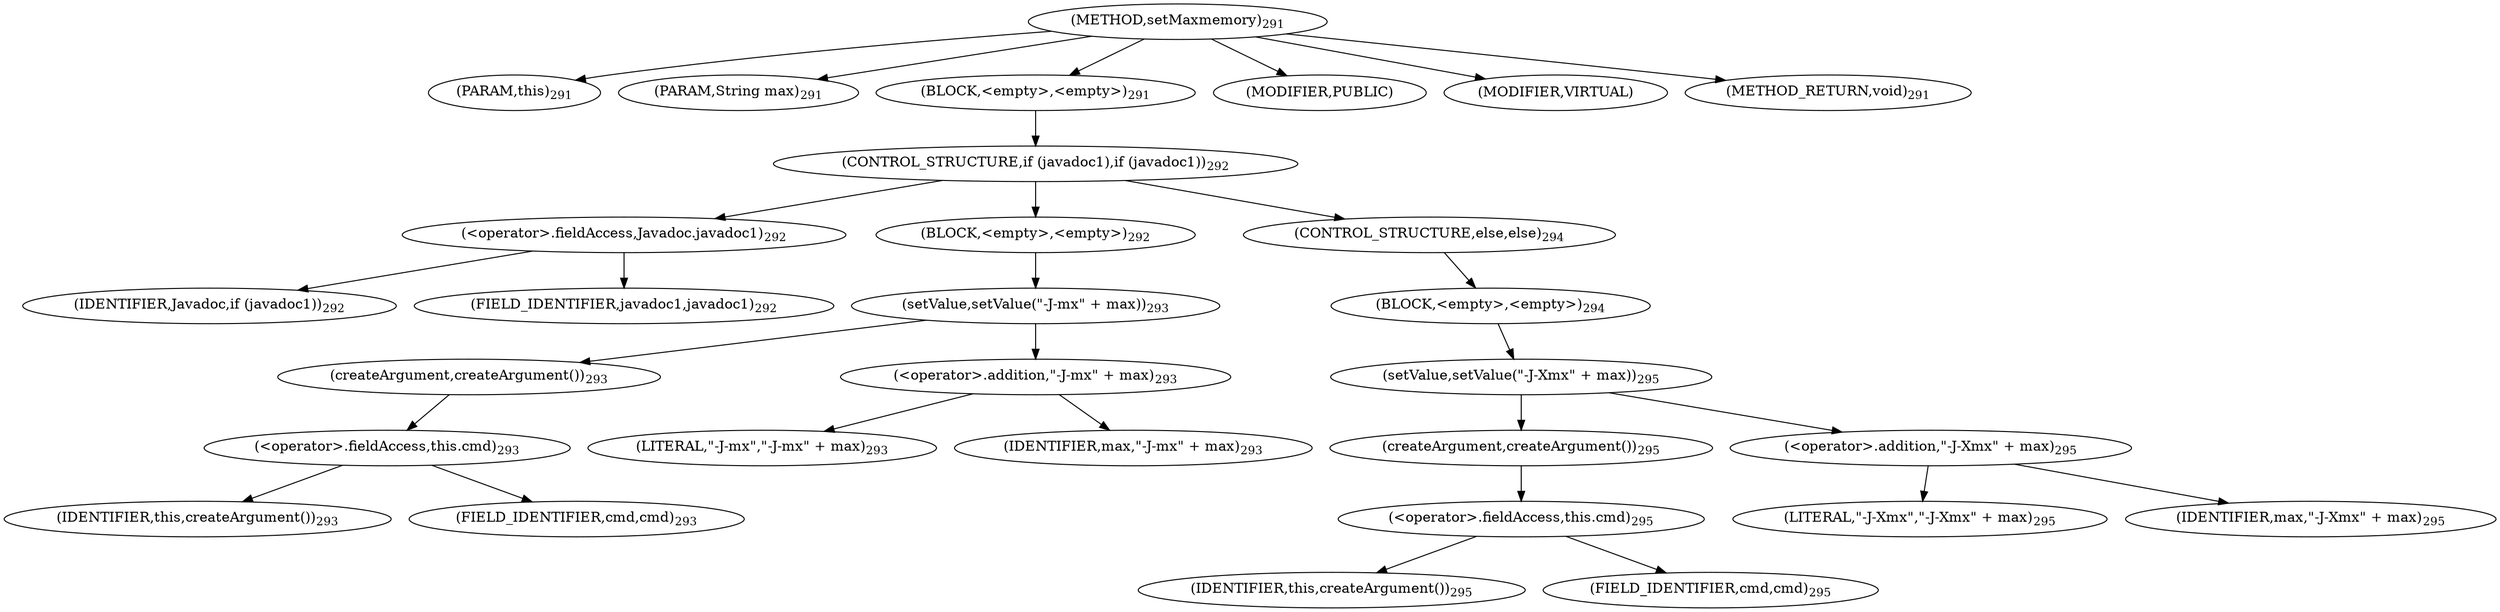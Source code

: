 digraph "setMaxmemory" {  
"886" [label = <(METHOD,setMaxmemory)<SUB>291</SUB>> ]
"887" [label = <(PARAM,this)<SUB>291</SUB>> ]
"888" [label = <(PARAM,String max)<SUB>291</SUB>> ]
"889" [label = <(BLOCK,&lt;empty&gt;,&lt;empty&gt;)<SUB>291</SUB>> ]
"890" [label = <(CONTROL_STRUCTURE,if (javadoc1),if (javadoc1))<SUB>292</SUB>> ]
"891" [label = <(&lt;operator&gt;.fieldAccess,Javadoc.javadoc1)<SUB>292</SUB>> ]
"892" [label = <(IDENTIFIER,Javadoc,if (javadoc1))<SUB>292</SUB>> ]
"893" [label = <(FIELD_IDENTIFIER,javadoc1,javadoc1)<SUB>292</SUB>> ]
"894" [label = <(BLOCK,&lt;empty&gt;,&lt;empty&gt;)<SUB>292</SUB>> ]
"895" [label = <(setValue,setValue(&quot;-J-mx&quot; + max))<SUB>293</SUB>> ]
"896" [label = <(createArgument,createArgument())<SUB>293</SUB>> ]
"897" [label = <(&lt;operator&gt;.fieldAccess,this.cmd)<SUB>293</SUB>> ]
"898" [label = <(IDENTIFIER,this,createArgument())<SUB>293</SUB>> ]
"899" [label = <(FIELD_IDENTIFIER,cmd,cmd)<SUB>293</SUB>> ]
"900" [label = <(&lt;operator&gt;.addition,&quot;-J-mx&quot; + max)<SUB>293</SUB>> ]
"901" [label = <(LITERAL,&quot;-J-mx&quot;,&quot;-J-mx&quot; + max)<SUB>293</SUB>> ]
"902" [label = <(IDENTIFIER,max,&quot;-J-mx&quot; + max)<SUB>293</SUB>> ]
"903" [label = <(CONTROL_STRUCTURE,else,else)<SUB>294</SUB>> ]
"904" [label = <(BLOCK,&lt;empty&gt;,&lt;empty&gt;)<SUB>294</SUB>> ]
"905" [label = <(setValue,setValue(&quot;-J-Xmx&quot; + max))<SUB>295</SUB>> ]
"906" [label = <(createArgument,createArgument())<SUB>295</SUB>> ]
"907" [label = <(&lt;operator&gt;.fieldAccess,this.cmd)<SUB>295</SUB>> ]
"908" [label = <(IDENTIFIER,this,createArgument())<SUB>295</SUB>> ]
"909" [label = <(FIELD_IDENTIFIER,cmd,cmd)<SUB>295</SUB>> ]
"910" [label = <(&lt;operator&gt;.addition,&quot;-J-Xmx&quot; + max)<SUB>295</SUB>> ]
"911" [label = <(LITERAL,&quot;-J-Xmx&quot;,&quot;-J-Xmx&quot; + max)<SUB>295</SUB>> ]
"912" [label = <(IDENTIFIER,max,&quot;-J-Xmx&quot; + max)<SUB>295</SUB>> ]
"913" [label = <(MODIFIER,PUBLIC)> ]
"914" [label = <(MODIFIER,VIRTUAL)> ]
"915" [label = <(METHOD_RETURN,void)<SUB>291</SUB>> ]
  "886" -> "887" 
  "886" -> "888" 
  "886" -> "889" 
  "886" -> "913" 
  "886" -> "914" 
  "886" -> "915" 
  "889" -> "890" 
  "890" -> "891" 
  "890" -> "894" 
  "890" -> "903" 
  "891" -> "892" 
  "891" -> "893" 
  "894" -> "895" 
  "895" -> "896" 
  "895" -> "900" 
  "896" -> "897" 
  "897" -> "898" 
  "897" -> "899" 
  "900" -> "901" 
  "900" -> "902" 
  "903" -> "904" 
  "904" -> "905" 
  "905" -> "906" 
  "905" -> "910" 
  "906" -> "907" 
  "907" -> "908" 
  "907" -> "909" 
  "910" -> "911" 
  "910" -> "912" 
}
